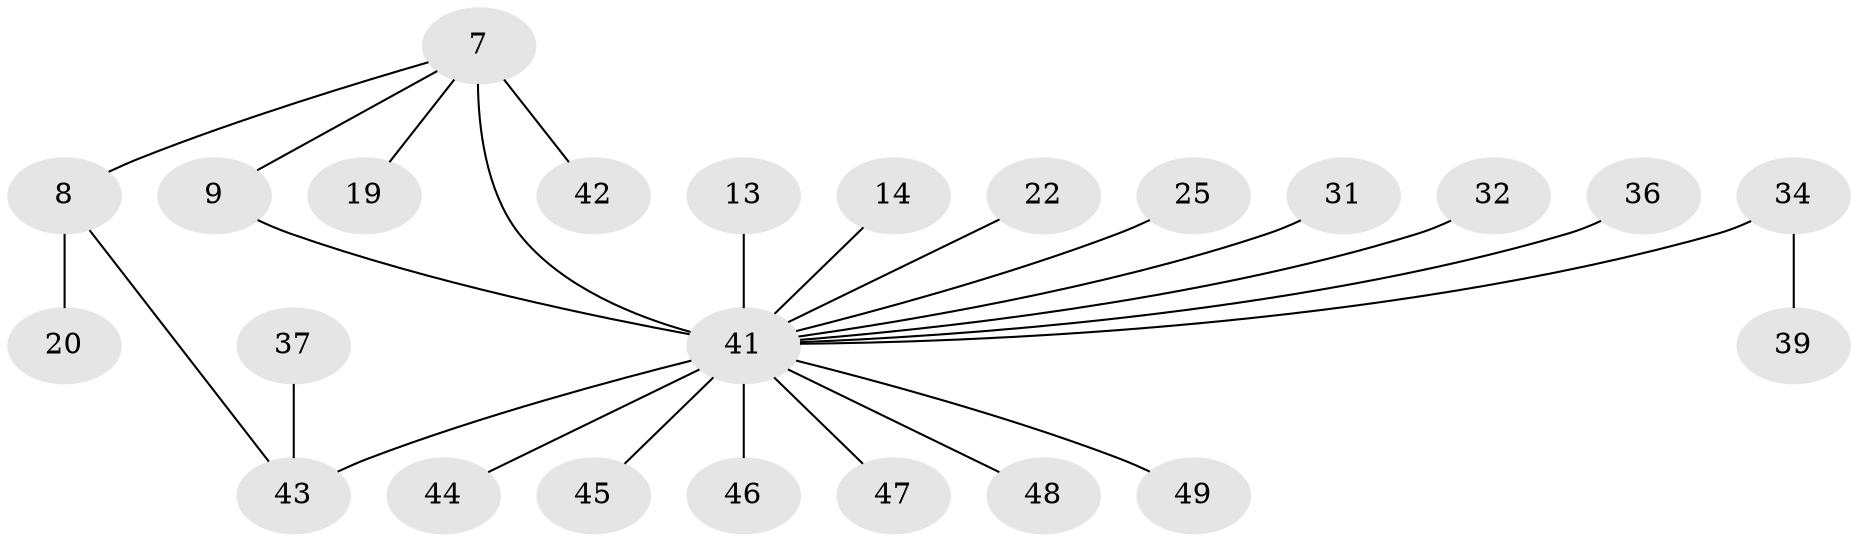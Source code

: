 // original degree distribution, {5: 0.14285714285714285, 8: 0.02040816326530612, 6: 0.02040816326530612, 4: 0.02040816326530612, 3: 0.08163265306122448, 10: 0.02040816326530612, 1: 0.6326530612244898, 2: 0.061224489795918366}
// Generated by graph-tools (version 1.1) at 2025/55/03/09/25 04:55:07]
// undirected, 24 vertices, 25 edges
graph export_dot {
graph [start="1"]
  node [color=gray90,style=filled];
  7 [super="+6+1"];
  8;
  9;
  13;
  14;
  19;
  20;
  22;
  25;
  31;
  32;
  34 [super="+23"];
  36;
  37;
  39;
  41 [super="+24+27+28+29+38+40+3+35"];
  42;
  43 [super="+18+30+33"];
  44;
  45;
  46;
  47;
  48;
  49;
  7 -- 8 [weight=2];
  7 -- 9 [weight=2];
  7 -- 42;
  7 -- 19;
  7 -- 41 [weight=5];
  8 -- 20;
  8 -- 43;
  9 -- 41;
  13 -- 41;
  14 -- 41;
  22 -- 41;
  25 -- 41;
  31 -- 41;
  32 -- 41;
  34 -- 39;
  34 -- 41;
  36 -- 41;
  37 -- 43;
  41 -- 43;
  41 -- 45;
  41 -- 46;
  41 -- 49;
  41 -- 47;
  41 -- 48;
  41 -- 44;
}
